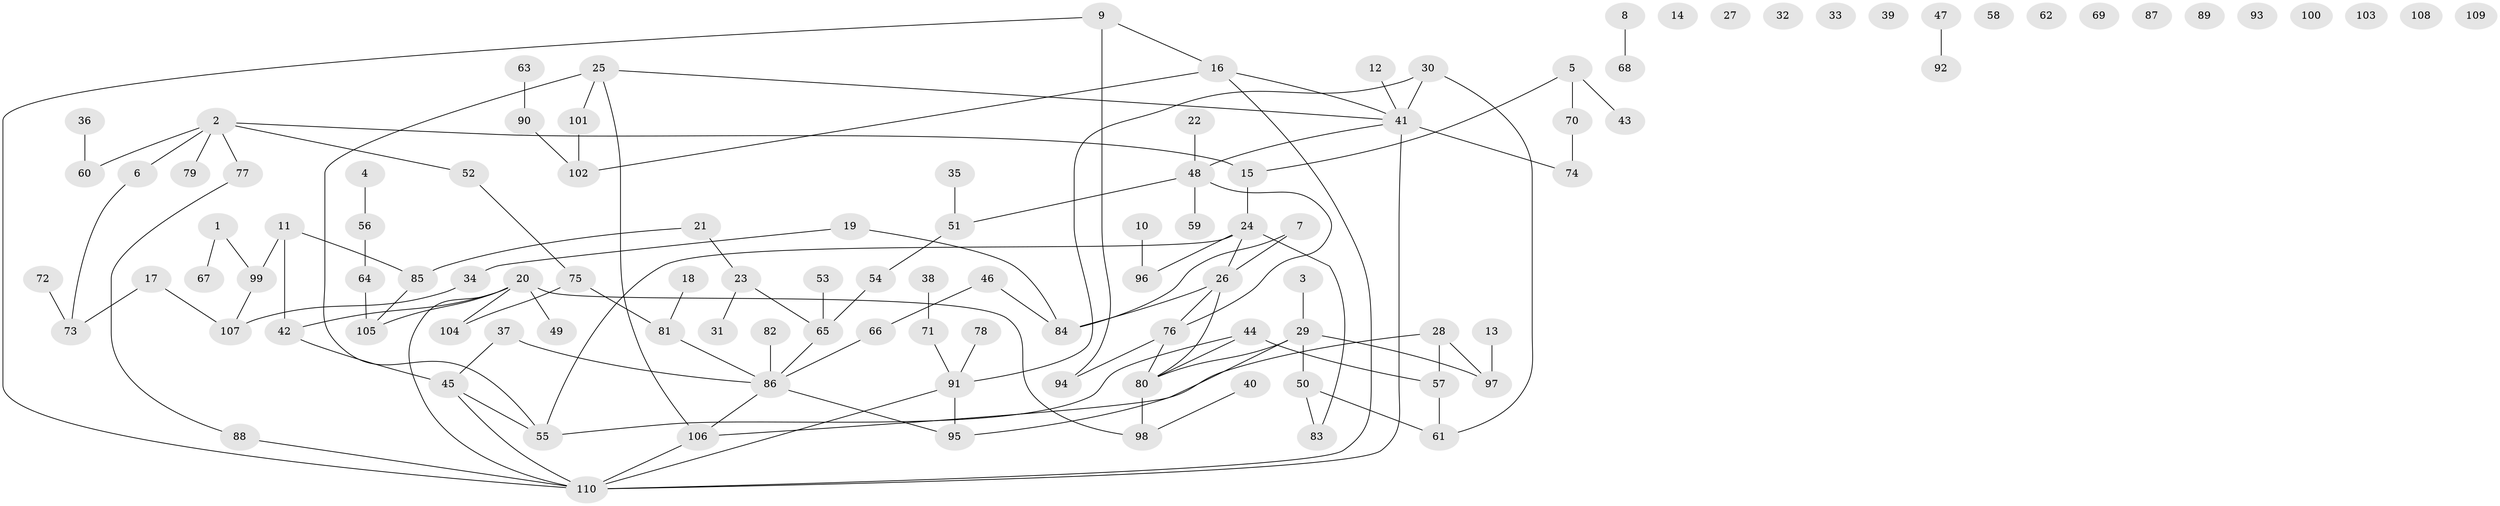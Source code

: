 // Generated by graph-tools (version 1.1) at 2025/00/03/09/25 03:00:44]
// undirected, 110 vertices, 123 edges
graph export_dot {
graph [start="1"]
  node [color=gray90,style=filled];
  1;
  2;
  3;
  4;
  5;
  6;
  7;
  8;
  9;
  10;
  11;
  12;
  13;
  14;
  15;
  16;
  17;
  18;
  19;
  20;
  21;
  22;
  23;
  24;
  25;
  26;
  27;
  28;
  29;
  30;
  31;
  32;
  33;
  34;
  35;
  36;
  37;
  38;
  39;
  40;
  41;
  42;
  43;
  44;
  45;
  46;
  47;
  48;
  49;
  50;
  51;
  52;
  53;
  54;
  55;
  56;
  57;
  58;
  59;
  60;
  61;
  62;
  63;
  64;
  65;
  66;
  67;
  68;
  69;
  70;
  71;
  72;
  73;
  74;
  75;
  76;
  77;
  78;
  79;
  80;
  81;
  82;
  83;
  84;
  85;
  86;
  87;
  88;
  89;
  90;
  91;
  92;
  93;
  94;
  95;
  96;
  97;
  98;
  99;
  100;
  101;
  102;
  103;
  104;
  105;
  106;
  107;
  108;
  109;
  110;
  1 -- 67;
  1 -- 99;
  2 -- 6;
  2 -- 15;
  2 -- 52;
  2 -- 60;
  2 -- 77;
  2 -- 79;
  3 -- 29;
  4 -- 56;
  5 -- 15;
  5 -- 43;
  5 -- 70;
  6 -- 73;
  7 -- 26;
  7 -- 84;
  8 -- 68;
  9 -- 16;
  9 -- 94;
  9 -- 110;
  10 -- 96;
  11 -- 42;
  11 -- 85;
  11 -- 99;
  12 -- 41;
  13 -- 97;
  15 -- 24;
  16 -- 41;
  16 -- 102;
  16 -- 110;
  17 -- 73;
  17 -- 107;
  18 -- 81;
  19 -- 34;
  19 -- 84;
  20 -- 42;
  20 -- 49;
  20 -- 98;
  20 -- 104;
  20 -- 105;
  20 -- 110;
  21 -- 23;
  21 -- 85;
  22 -- 48;
  23 -- 31;
  23 -- 65;
  24 -- 26;
  24 -- 55;
  24 -- 83;
  24 -- 96;
  25 -- 41;
  25 -- 55;
  25 -- 101;
  25 -- 106;
  26 -- 76;
  26 -- 80;
  26 -- 84;
  28 -- 57;
  28 -- 97;
  28 -- 106;
  29 -- 50;
  29 -- 80;
  29 -- 95;
  29 -- 97;
  30 -- 41;
  30 -- 61;
  30 -- 91;
  34 -- 107;
  35 -- 51;
  36 -- 60;
  37 -- 45;
  37 -- 86;
  38 -- 71;
  40 -- 98;
  41 -- 48;
  41 -- 74;
  41 -- 110;
  42 -- 45;
  44 -- 55;
  44 -- 57;
  44 -- 80;
  45 -- 55;
  45 -- 110;
  46 -- 66;
  46 -- 84;
  47 -- 92;
  48 -- 51;
  48 -- 59;
  48 -- 76;
  50 -- 61;
  50 -- 83;
  51 -- 54;
  52 -- 75;
  53 -- 65;
  54 -- 65;
  56 -- 64;
  57 -- 61;
  63 -- 90;
  64 -- 105;
  65 -- 86;
  66 -- 86;
  70 -- 74;
  71 -- 91;
  72 -- 73;
  75 -- 81;
  75 -- 104;
  76 -- 80;
  76 -- 94;
  77 -- 88;
  78 -- 91;
  80 -- 98;
  81 -- 86;
  82 -- 86;
  85 -- 105;
  86 -- 95;
  86 -- 106;
  88 -- 110;
  90 -- 102;
  91 -- 95;
  91 -- 110;
  99 -- 107;
  101 -- 102;
  106 -- 110;
}
